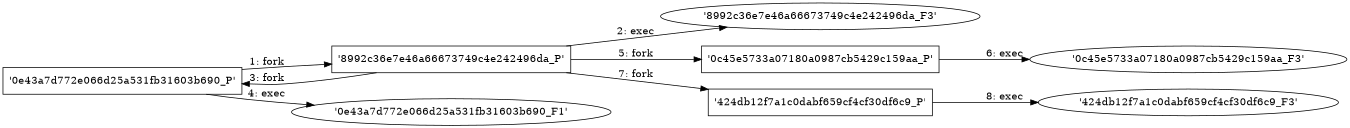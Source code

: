 digraph "D:\Learning\Paper\apt\基于CTI的攻击预警\Dataset\攻击图\ASGfromALLCTI\Threat Source newsletter (July 18, 2019).dot" {
rankdir="LR"
size="9"
fixedsize="false"
splines="true"
nodesep=0.3
ranksep=0
fontsize=10
overlap="scalexy"
engine= "neato"
	"'0e43a7d772e066d25a531fb31603b690_P'" [node_type=Process shape=box]
	"'8992c36e7e46a66673749c4e242496da_P'" [node_type=Process shape=box]
	"'0e43a7d772e066d25a531fb31603b690_P'" -> "'8992c36e7e46a66673749c4e242496da_P'" [label="1: fork"]
	"'8992c36e7e46a66673749c4e242496da_P'" [node_type=Process shape=box]
	"'8992c36e7e46a66673749c4e242496da_F3'" [node_type=File shape=ellipse]
	"'8992c36e7e46a66673749c4e242496da_P'" -> "'8992c36e7e46a66673749c4e242496da_F3'" [label="2: exec"]
	"'8992c36e7e46a66673749c4e242496da_P'" [node_type=Process shape=box]
	"'0e43a7d772e066d25a531fb31603b690_P'" [node_type=Process shape=box]
	"'8992c36e7e46a66673749c4e242496da_P'" -> "'0e43a7d772e066d25a531fb31603b690_P'" [label="3: fork"]
	"'0e43a7d772e066d25a531fb31603b690_P'" [node_type=Process shape=box]
	"'0e43a7d772e066d25a531fb31603b690_F1'" [node_type=File shape=ellipse]
	"'0e43a7d772e066d25a531fb31603b690_P'" -> "'0e43a7d772e066d25a531fb31603b690_F1'" [label="4: exec"]
	"'8992c36e7e46a66673749c4e242496da_P'" [node_type=Process shape=box]
	"'0c45e5733a07180a0987cb5429c159aa_P'" [node_type=Process shape=box]
	"'8992c36e7e46a66673749c4e242496da_P'" -> "'0c45e5733a07180a0987cb5429c159aa_P'" [label="5: fork"]
	"'0c45e5733a07180a0987cb5429c159aa_P'" [node_type=Process shape=box]
	"'0c45e5733a07180a0987cb5429c159aa_F3'" [node_type=File shape=ellipse]
	"'0c45e5733a07180a0987cb5429c159aa_P'" -> "'0c45e5733a07180a0987cb5429c159aa_F3'" [label="6: exec"]
	"'8992c36e7e46a66673749c4e242496da_P'" [node_type=Process shape=box]
	"'424db12f7a1c0dabf659cf4cf30df6c9_P'" [node_type=Process shape=box]
	"'8992c36e7e46a66673749c4e242496da_P'" -> "'424db12f7a1c0dabf659cf4cf30df6c9_P'" [label="7: fork"]
	"'424db12f7a1c0dabf659cf4cf30df6c9_P'" [node_type=Process shape=box]
	"'424db12f7a1c0dabf659cf4cf30df6c9_F3'" [node_type=File shape=ellipse]
	"'424db12f7a1c0dabf659cf4cf30df6c9_P'" -> "'424db12f7a1c0dabf659cf4cf30df6c9_F3'" [label="8: exec"]
}
